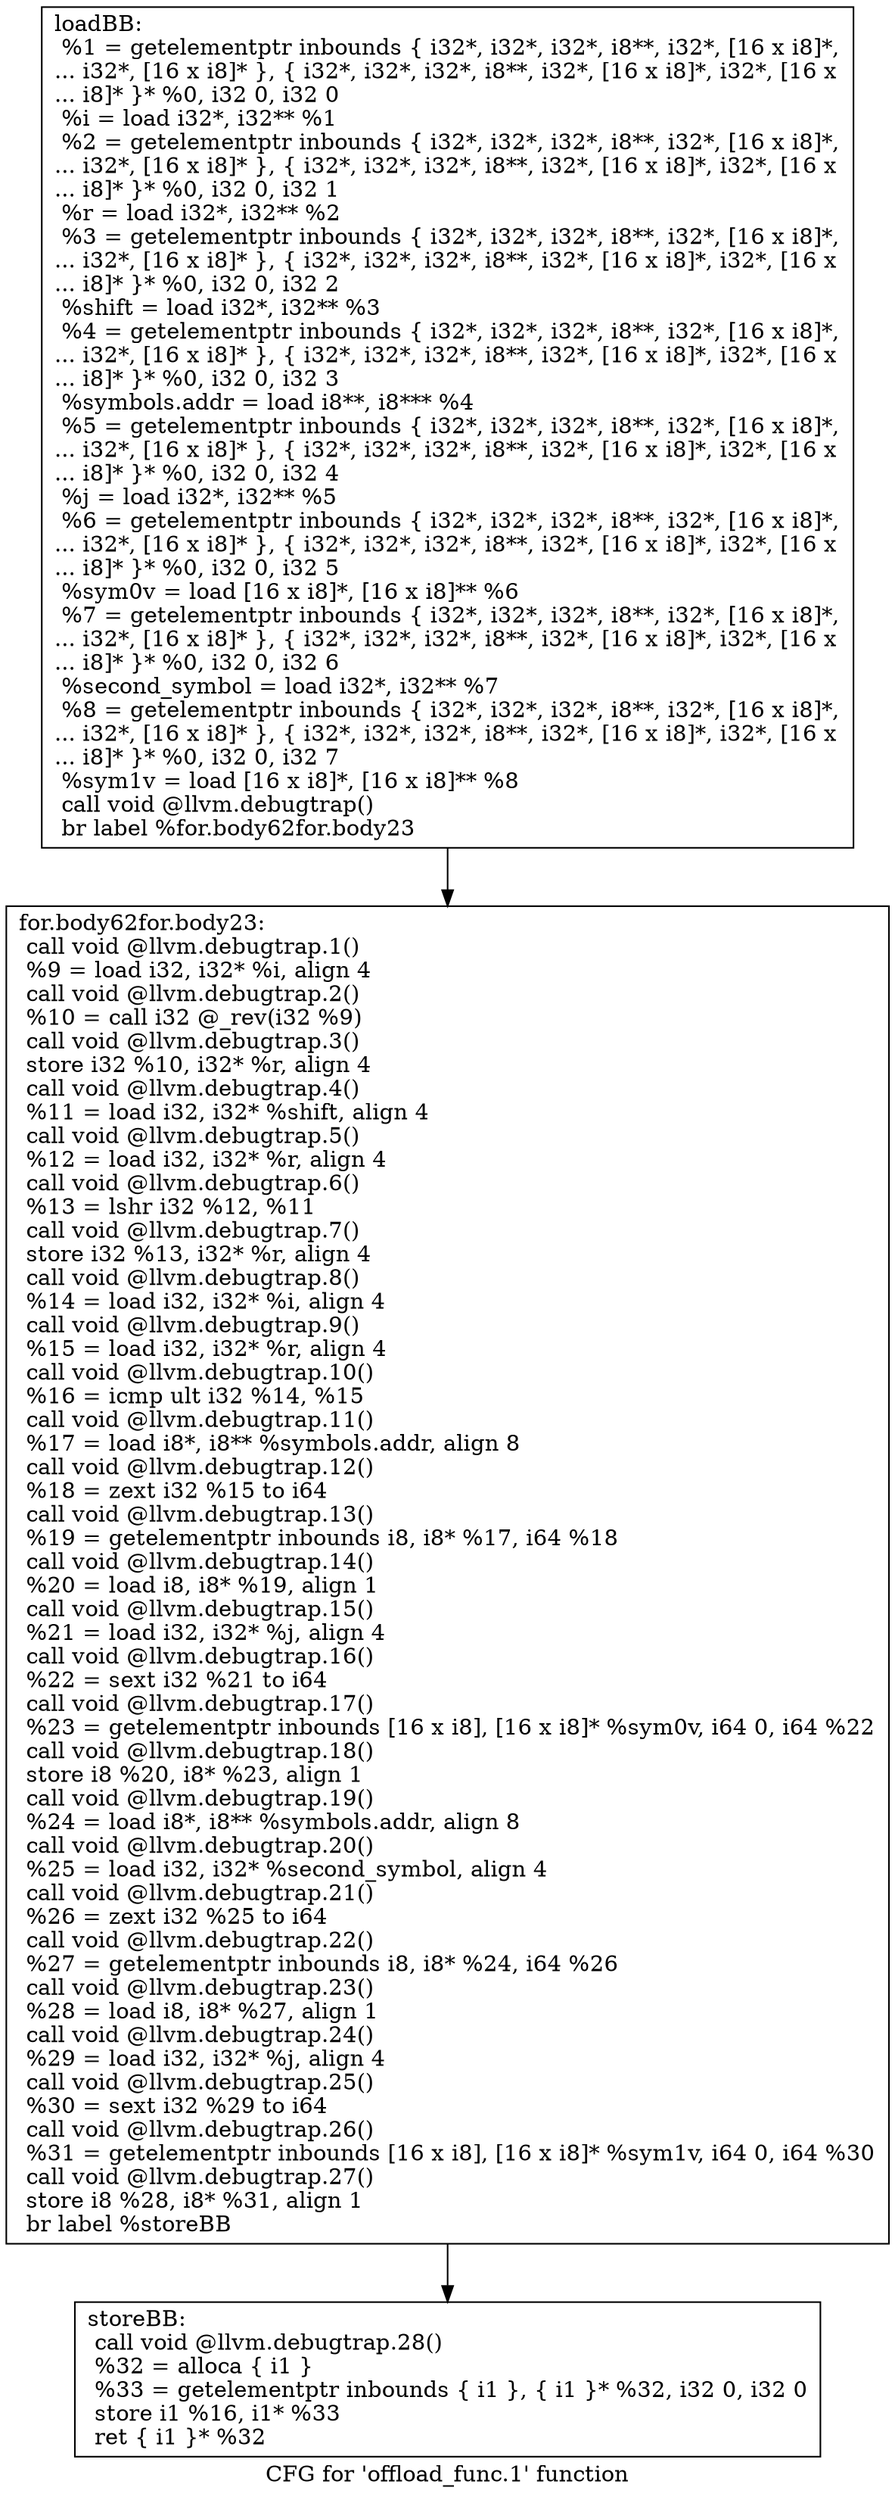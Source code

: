 digraph "CFG for 'offload_func.1' function" {
	label="CFG for 'offload_func.1' function";

	Node0x5616df652770 [shape=record,label="{loadBB:\l  %1 = getelementptr inbounds \{ i32*, i32*, i32*, i8**, i32*, [16 x i8]*,\l... i32*, [16 x i8]* \}, \{ i32*, i32*, i32*, i8**, i32*, [16 x i8]*, i32*, [16 x\l... i8]* \}* %0, i32 0, i32 0\l  %i = load i32*, i32** %1\l  %2 = getelementptr inbounds \{ i32*, i32*, i32*, i8**, i32*, [16 x i8]*,\l... i32*, [16 x i8]* \}, \{ i32*, i32*, i32*, i8**, i32*, [16 x i8]*, i32*, [16 x\l... i8]* \}* %0, i32 0, i32 1\l  %r = load i32*, i32** %2\l  %3 = getelementptr inbounds \{ i32*, i32*, i32*, i8**, i32*, [16 x i8]*,\l... i32*, [16 x i8]* \}, \{ i32*, i32*, i32*, i8**, i32*, [16 x i8]*, i32*, [16 x\l... i8]* \}* %0, i32 0, i32 2\l  %shift = load i32*, i32** %3\l  %4 = getelementptr inbounds \{ i32*, i32*, i32*, i8**, i32*, [16 x i8]*,\l... i32*, [16 x i8]* \}, \{ i32*, i32*, i32*, i8**, i32*, [16 x i8]*, i32*, [16 x\l... i8]* \}* %0, i32 0, i32 3\l  %symbols.addr = load i8**, i8*** %4\l  %5 = getelementptr inbounds \{ i32*, i32*, i32*, i8**, i32*, [16 x i8]*,\l... i32*, [16 x i8]* \}, \{ i32*, i32*, i32*, i8**, i32*, [16 x i8]*, i32*, [16 x\l... i8]* \}* %0, i32 0, i32 4\l  %j = load i32*, i32** %5\l  %6 = getelementptr inbounds \{ i32*, i32*, i32*, i8**, i32*, [16 x i8]*,\l... i32*, [16 x i8]* \}, \{ i32*, i32*, i32*, i8**, i32*, [16 x i8]*, i32*, [16 x\l... i8]* \}* %0, i32 0, i32 5\l  %sym0v = load [16 x i8]*, [16 x i8]** %6\l  %7 = getelementptr inbounds \{ i32*, i32*, i32*, i8**, i32*, [16 x i8]*,\l... i32*, [16 x i8]* \}, \{ i32*, i32*, i32*, i8**, i32*, [16 x i8]*, i32*, [16 x\l... i8]* \}* %0, i32 0, i32 6\l  %second_symbol = load i32*, i32** %7\l  %8 = getelementptr inbounds \{ i32*, i32*, i32*, i8**, i32*, [16 x i8]*,\l... i32*, [16 x i8]* \}, \{ i32*, i32*, i32*, i8**, i32*, [16 x i8]*, i32*, [16 x\l... i8]* \}* %0, i32 0, i32 7\l  %sym1v = load [16 x i8]*, [16 x i8]** %8\l  call void @llvm.debugtrap()\l  br label %for.body62for.body23\l}"];
	Node0x5616df652770 -> Node0x5616df653ad0;
	Node0x5616df653ad0 [shape=record,label="{for.body62for.body23:                             \l  call void @llvm.debugtrap.1()\l  %9 = load i32, i32* %i, align 4\l  call void @llvm.debugtrap.2()\l  %10 = call i32 @_rev(i32 %9)\l  call void @llvm.debugtrap.3()\l  store i32 %10, i32* %r, align 4\l  call void @llvm.debugtrap.4()\l  %11 = load i32, i32* %shift, align 4\l  call void @llvm.debugtrap.5()\l  %12 = load i32, i32* %r, align 4\l  call void @llvm.debugtrap.6()\l  %13 = lshr i32 %12, %11\l  call void @llvm.debugtrap.7()\l  store i32 %13, i32* %r, align 4\l  call void @llvm.debugtrap.8()\l  %14 = load i32, i32* %i, align 4\l  call void @llvm.debugtrap.9()\l  %15 = load i32, i32* %r, align 4\l  call void @llvm.debugtrap.10()\l  %16 = icmp ult i32 %14, %15\l  call void @llvm.debugtrap.11()\l  %17 = load i8*, i8** %symbols.addr, align 8\l  call void @llvm.debugtrap.12()\l  %18 = zext i32 %15 to i64\l  call void @llvm.debugtrap.13()\l  %19 = getelementptr inbounds i8, i8* %17, i64 %18\l  call void @llvm.debugtrap.14()\l  %20 = load i8, i8* %19, align 1\l  call void @llvm.debugtrap.15()\l  %21 = load i32, i32* %j, align 4\l  call void @llvm.debugtrap.16()\l  %22 = sext i32 %21 to i64\l  call void @llvm.debugtrap.17()\l  %23 = getelementptr inbounds [16 x i8], [16 x i8]* %sym0v, i64 0, i64 %22\l  call void @llvm.debugtrap.18()\l  store i8 %20, i8* %23, align 1\l  call void @llvm.debugtrap.19()\l  %24 = load i8*, i8** %symbols.addr, align 8\l  call void @llvm.debugtrap.20()\l  %25 = load i32, i32* %second_symbol, align 4\l  call void @llvm.debugtrap.21()\l  %26 = zext i32 %25 to i64\l  call void @llvm.debugtrap.22()\l  %27 = getelementptr inbounds i8, i8* %24, i64 %26\l  call void @llvm.debugtrap.23()\l  %28 = load i8, i8* %27, align 1\l  call void @llvm.debugtrap.24()\l  %29 = load i32, i32* %j, align 4\l  call void @llvm.debugtrap.25()\l  %30 = sext i32 %29 to i64\l  call void @llvm.debugtrap.26()\l  %31 = getelementptr inbounds [16 x i8], [16 x i8]* %sym1v, i64 0, i64 %30\l  call void @llvm.debugtrap.27()\l  store i8 %28, i8* %31, align 1\l  br label %storeBB\l}"];
	Node0x5616df653ad0 -> Node0x5616df655c90;
	Node0x5616df655c90 [shape=record,label="{storeBB:                                          \l  call void @llvm.debugtrap.28()\l  %32 = alloca \{ i1 \}\l  %33 = getelementptr inbounds \{ i1 \}, \{ i1 \}* %32, i32 0, i32 0\l  store i1 %16, i1* %33\l  ret \{ i1 \}* %32\l}"];
}

